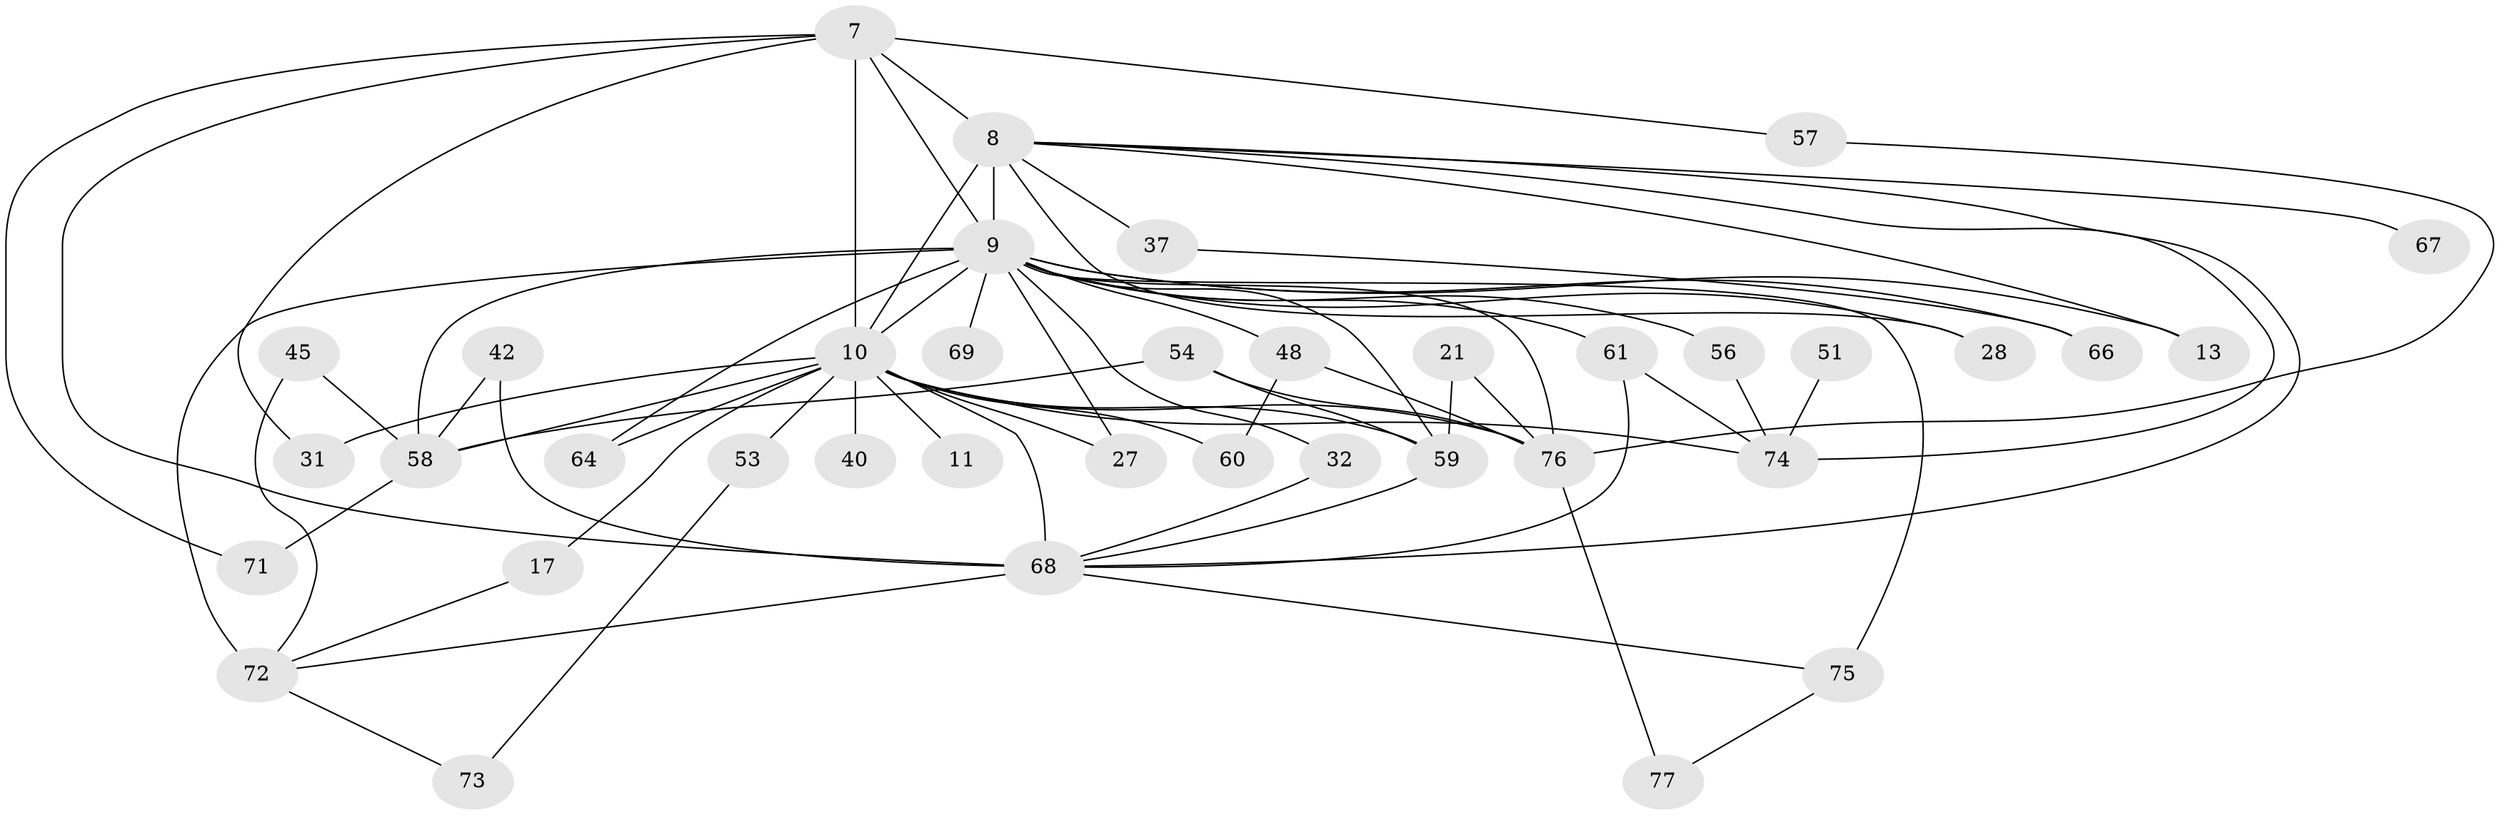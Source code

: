 // original degree distribution, {23: 0.012987012987012988, 14: 0.025974025974025976, 17: 0.012987012987012988, 15: 0.025974025974025976, 11: 0.012987012987012988, 12: 0.012987012987012988, 16: 0.012987012987012988, 25: 0.012987012987012988, 2: 0.5584415584415584, 6: 0.025974025974025976, 10: 0.012987012987012988, 3: 0.16883116883116883, 9: 0.012987012987012988, 8: 0.03896103896103896, 4: 0.05194805194805195}
// Generated by graph-tools (version 1.1) at 2025/44/03/09/25 04:44:01]
// undirected, 38 vertices, 71 edges
graph export_dot {
graph [start="1"]
  node [color=gray90,style=filled];
  7 [super="+6"];
  8 [super="+4"];
  9 [super="+1"];
  10 [super="+5+3"];
  11;
  13;
  17;
  21;
  27;
  28;
  31;
  32;
  37 [super="+35"];
  40;
  42;
  45;
  48 [super="+25"];
  51;
  53;
  54 [super="+52"];
  56;
  57;
  58 [super="+41"];
  59 [super="+24+36+29+55"];
  60;
  61 [super="+47"];
  64 [super="+63"];
  66;
  67;
  68 [super="+65+33+38+62"];
  69;
  71;
  72 [super="+16+18+43"];
  73;
  74 [super="+70"];
  75 [super="+23"];
  76 [super="+44+49"];
  77;
  7 -- 8 [weight=4];
  7 -- 9 [weight=4];
  7 -- 10 [weight=8];
  7 -- 31;
  7 -- 57;
  7 -- 71;
  7 -- 68 [weight=2];
  8 -- 9 [weight=4];
  8 -- 10 [weight=8];
  8 -- 13;
  8 -- 28;
  8 -- 37 [weight=3];
  8 -- 67 [weight=2];
  8 -- 68 [weight=2];
  8 -- 74 [weight=3];
  9 -- 10 [weight=8];
  9 -- 27;
  9 -- 28;
  9 -- 32;
  9 -- 56;
  9 -- 64 [weight=2];
  9 -- 69 [weight=2];
  9 -- 75 [weight=2];
  9 -- 66;
  9 -- 72 [weight=4];
  9 -- 13;
  9 -- 58 [weight=3];
  9 -- 76 [weight=2];
  9 -- 61;
  9 -- 59 [weight=5];
  9 -- 48 [weight=2];
  10 -- 17;
  10 -- 40 [weight=2];
  10 -- 53 [weight=2];
  10 -- 64;
  10 -- 74 [weight=3];
  10 -- 11;
  10 -- 76 [weight=5];
  10 -- 27;
  10 -- 31;
  10 -- 58;
  10 -- 60;
  10 -- 68 [weight=3];
  10 -- 59 [weight=2];
  17 -- 72;
  21 -- 76;
  21 -- 59;
  32 -- 68;
  37 -- 66;
  42 -- 58;
  42 -- 68;
  45 -- 72;
  45 -- 58;
  48 -- 76;
  48 -- 60;
  51 -- 74 [weight=2];
  53 -- 73;
  54 -- 76;
  54 -- 58;
  54 -- 59;
  56 -- 74;
  57 -- 76;
  58 -- 71;
  59 -- 68;
  61 -- 68;
  61 -- 74;
  68 -- 72;
  68 -- 75;
  72 -- 73;
  75 -- 77;
  76 -- 77;
}
